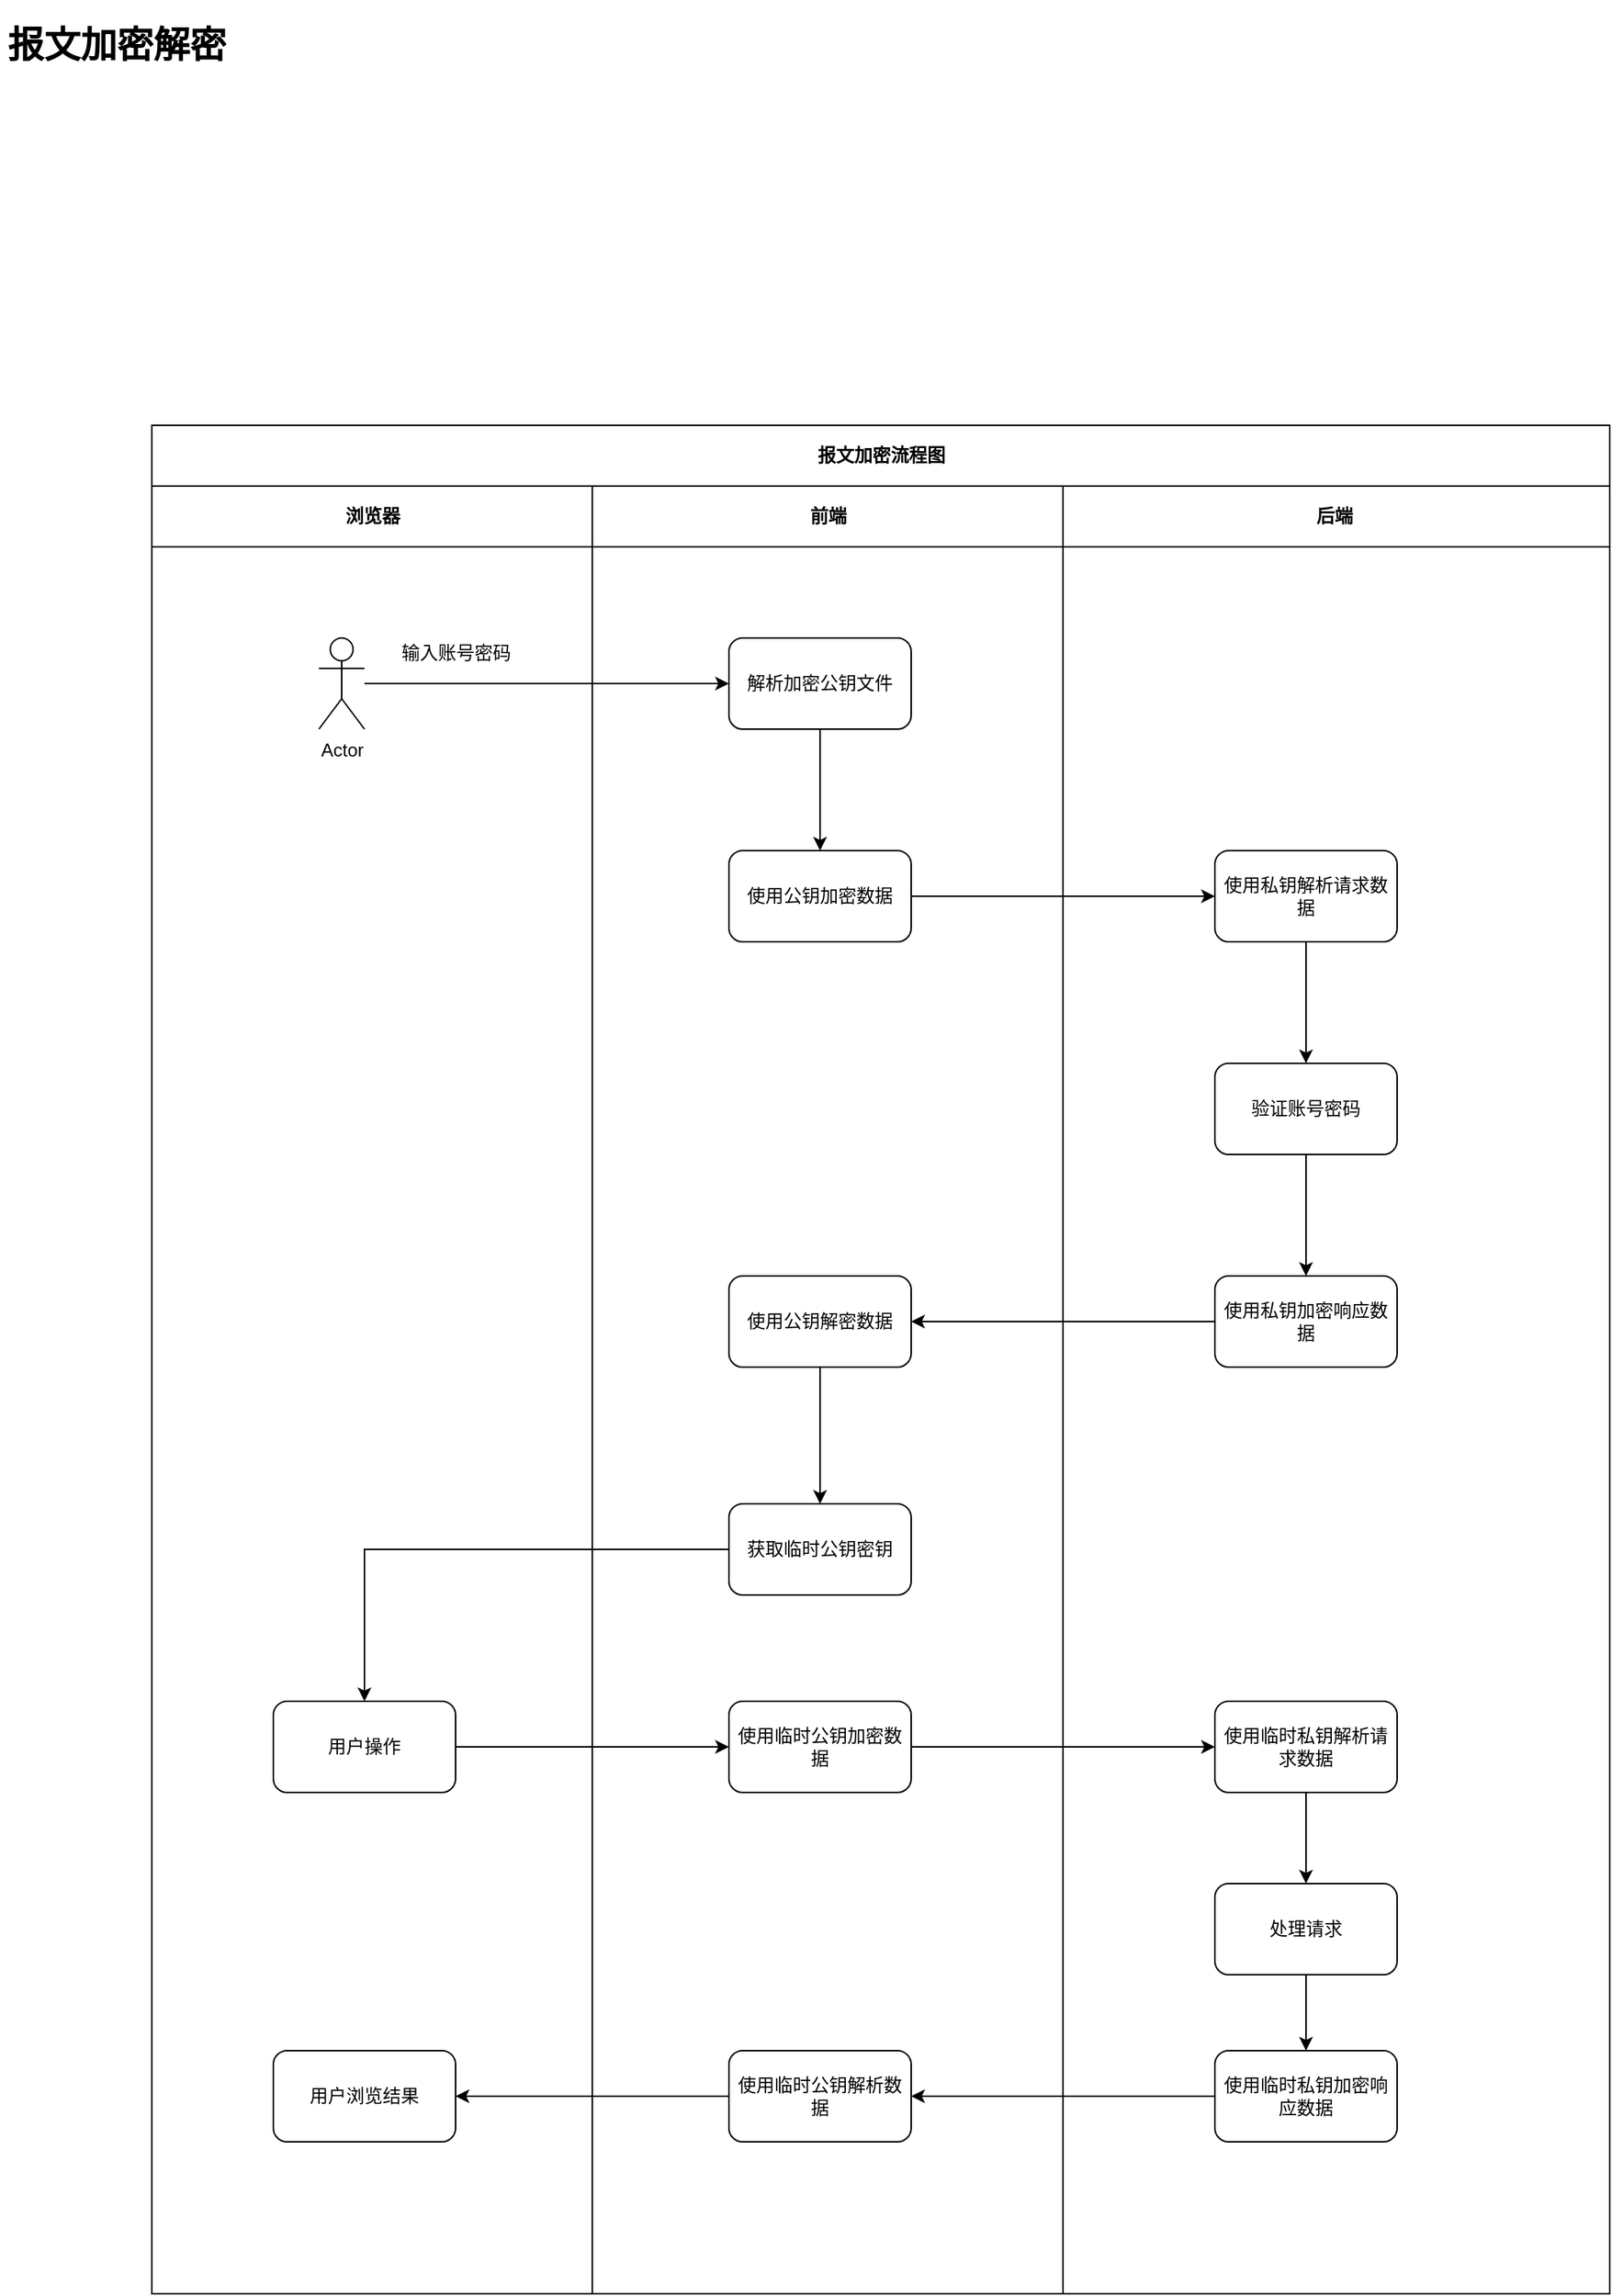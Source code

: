 <mxfile version="14.4.8" type="github">
  <diagram id="G2pgzEThAq-g6k-lU1-U" name="第 1 页">
    <mxGraphModel dx="782" dy="1121" grid="1" gridSize="10" guides="1" tooltips="1" connect="1" arrows="1" fold="1" page="1" pageScale="1" pageWidth="827" pageHeight="1169" math="0" shadow="0">
      <root>
        <mxCell id="0" />
        <mxCell id="1" parent="0" />
        <mxCell id="HrPkjfhQTcWogxiYHMGN-1" value="&lt;h1&gt;报文加密解密&lt;/h1&gt;" style="text;html=1;strokeColor=none;fillColor=none;spacing=5;spacingTop=-20;whiteSpace=wrap;overflow=hidden;rounded=0;" vertex="1" parent="1">
          <mxGeometry x="10" y="50" width="190" height="120" as="geometry" />
        </mxCell>
        <mxCell id="HrPkjfhQTcWogxiYHMGN-3" value="报文加密流程图" style="swimlane;html=1;childLayout=stackLayout;resizeParent=1;resizeParentMax=0;startSize=40;" vertex="1" parent="1">
          <mxGeometry x="110" y="320" width="960" height="1230" as="geometry" />
        </mxCell>
        <mxCell id="HrPkjfhQTcWogxiYHMGN-4" value="浏览器" style="swimlane;html=1;startSize=40;" vertex="1" parent="HrPkjfhQTcWogxiYHMGN-3">
          <mxGeometry y="40" width="290" height="1190" as="geometry" />
        </mxCell>
        <mxCell id="HrPkjfhQTcWogxiYHMGN-5" value="Actor" style="shape=umlActor;verticalLabelPosition=bottom;verticalAlign=top;html=1;outlineConnect=0;" vertex="1" parent="HrPkjfhQTcWogxiYHMGN-4">
          <mxGeometry x="110" y="100" width="30" height="60" as="geometry" />
        </mxCell>
        <mxCell id="HrPkjfhQTcWogxiYHMGN-6" value="用户操作" style="rounded=1;whiteSpace=wrap;html=1;" vertex="1" parent="HrPkjfhQTcWogxiYHMGN-4">
          <mxGeometry x="80" y="800" width="120" height="60" as="geometry" />
        </mxCell>
        <mxCell id="HrPkjfhQTcWogxiYHMGN-7" value="用户浏览结果" style="rounded=1;whiteSpace=wrap;html=1;" vertex="1" parent="HrPkjfhQTcWogxiYHMGN-4">
          <mxGeometry x="80" y="1030" width="120" height="60" as="geometry" />
        </mxCell>
        <mxCell id="HrPkjfhQTcWogxiYHMGN-8" value="前端" style="swimlane;html=1;startSize=40;" vertex="1" parent="HrPkjfhQTcWogxiYHMGN-3">
          <mxGeometry x="290" y="40" width="310" height="1190" as="geometry" />
        </mxCell>
        <mxCell id="HrPkjfhQTcWogxiYHMGN-9" style="edgeStyle=orthogonalEdgeStyle;rounded=0;orthogonalLoop=1;jettySize=auto;html=1;" edge="1" parent="HrPkjfhQTcWogxiYHMGN-8" source="HrPkjfhQTcWogxiYHMGN-10" target="HrPkjfhQTcWogxiYHMGN-11">
          <mxGeometry relative="1" as="geometry">
            <Array as="points">
              <mxPoint x="150" y="210" />
              <mxPoint x="150" y="210" />
            </Array>
          </mxGeometry>
        </mxCell>
        <mxCell id="HrPkjfhQTcWogxiYHMGN-10" value="解析加密公钥文件" style="rounded=1;whiteSpace=wrap;html=1;" vertex="1" parent="HrPkjfhQTcWogxiYHMGN-8">
          <mxGeometry x="90" y="100" width="120" height="60" as="geometry" />
        </mxCell>
        <mxCell id="HrPkjfhQTcWogxiYHMGN-11" value="使用公钥加密数据" style="rounded=1;whiteSpace=wrap;html=1;" vertex="1" parent="HrPkjfhQTcWogxiYHMGN-8">
          <mxGeometry x="90" y="240" width="120" height="60" as="geometry" />
        </mxCell>
        <mxCell id="HrPkjfhQTcWogxiYHMGN-12" style="edgeStyle=orthogonalEdgeStyle;rounded=0;orthogonalLoop=1;jettySize=auto;html=1;" edge="1" parent="HrPkjfhQTcWogxiYHMGN-8" source="HrPkjfhQTcWogxiYHMGN-13" target="HrPkjfhQTcWogxiYHMGN-14">
          <mxGeometry relative="1" as="geometry" />
        </mxCell>
        <mxCell id="HrPkjfhQTcWogxiYHMGN-13" value="使用公钥解密数据" style="rounded=1;whiteSpace=wrap;html=1;" vertex="1" parent="HrPkjfhQTcWogxiYHMGN-8">
          <mxGeometry x="90" y="520" width="120" height="60" as="geometry" />
        </mxCell>
        <mxCell id="HrPkjfhQTcWogxiYHMGN-14" value="获取临时公钥密钥" style="rounded=1;whiteSpace=wrap;html=1;" vertex="1" parent="HrPkjfhQTcWogxiYHMGN-8">
          <mxGeometry x="90" y="670" width="120" height="60" as="geometry" />
        </mxCell>
        <mxCell id="HrPkjfhQTcWogxiYHMGN-15" value="使用临时公钥加密数据" style="rounded=1;whiteSpace=wrap;html=1;" vertex="1" parent="HrPkjfhQTcWogxiYHMGN-8">
          <mxGeometry x="90" y="800" width="120" height="60" as="geometry" />
        </mxCell>
        <mxCell id="HrPkjfhQTcWogxiYHMGN-16" value="使用临时公钥解析数据" style="rounded=1;whiteSpace=wrap;html=1;" vertex="1" parent="HrPkjfhQTcWogxiYHMGN-8">
          <mxGeometry x="90" y="1030" width="120" height="60" as="geometry" />
        </mxCell>
        <mxCell id="HrPkjfhQTcWogxiYHMGN-17" value="后端&amp;nbsp;" style="swimlane;html=1;startSize=40;" vertex="1" parent="HrPkjfhQTcWogxiYHMGN-3">
          <mxGeometry x="600" y="40" width="360" height="1190" as="geometry" />
        </mxCell>
        <mxCell id="HrPkjfhQTcWogxiYHMGN-18" style="edgeStyle=orthogonalEdgeStyle;rounded=0;orthogonalLoop=1;jettySize=auto;html=1;" edge="1" parent="HrPkjfhQTcWogxiYHMGN-17" source="HrPkjfhQTcWogxiYHMGN-19" target="HrPkjfhQTcWogxiYHMGN-21">
          <mxGeometry relative="1" as="geometry" />
        </mxCell>
        <mxCell id="HrPkjfhQTcWogxiYHMGN-19" value="使用私钥解析请求数据" style="rounded=1;whiteSpace=wrap;html=1;" vertex="1" parent="HrPkjfhQTcWogxiYHMGN-17">
          <mxGeometry x="100" y="240" width="120" height="60" as="geometry" />
        </mxCell>
        <mxCell id="HrPkjfhQTcWogxiYHMGN-20" style="edgeStyle=orthogonalEdgeStyle;rounded=0;orthogonalLoop=1;jettySize=auto;html=1;" edge="1" parent="HrPkjfhQTcWogxiYHMGN-17" source="HrPkjfhQTcWogxiYHMGN-21" target="HrPkjfhQTcWogxiYHMGN-22">
          <mxGeometry relative="1" as="geometry" />
        </mxCell>
        <mxCell id="HrPkjfhQTcWogxiYHMGN-21" value="验证账号密码" style="rounded=1;whiteSpace=wrap;html=1;" vertex="1" parent="HrPkjfhQTcWogxiYHMGN-17">
          <mxGeometry x="100" y="380" width="120" height="60" as="geometry" />
        </mxCell>
        <mxCell id="HrPkjfhQTcWogxiYHMGN-22" value="使用私钥加密响应数据" style="rounded=1;whiteSpace=wrap;html=1;" vertex="1" parent="HrPkjfhQTcWogxiYHMGN-17">
          <mxGeometry x="100" y="520" width="120" height="60" as="geometry" />
        </mxCell>
        <mxCell id="HrPkjfhQTcWogxiYHMGN-23" style="edgeStyle=orthogonalEdgeStyle;rounded=0;orthogonalLoop=1;jettySize=auto;html=1;" edge="1" parent="HrPkjfhQTcWogxiYHMGN-17" source="HrPkjfhQTcWogxiYHMGN-24" target="HrPkjfhQTcWogxiYHMGN-26">
          <mxGeometry relative="1" as="geometry" />
        </mxCell>
        <mxCell id="HrPkjfhQTcWogxiYHMGN-24" value="使用临时私钥解析请求数据" style="rounded=1;whiteSpace=wrap;html=1;" vertex="1" parent="HrPkjfhQTcWogxiYHMGN-17">
          <mxGeometry x="100" y="800" width="120" height="60" as="geometry" />
        </mxCell>
        <mxCell id="HrPkjfhQTcWogxiYHMGN-25" style="edgeStyle=orthogonalEdgeStyle;rounded=0;orthogonalLoop=1;jettySize=auto;html=1;" edge="1" parent="HrPkjfhQTcWogxiYHMGN-17" source="HrPkjfhQTcWogxiYHMGN-26" target="HrPkjfhQTcWogxiYHMGN-27">
          <mxGeometry relative="1" as="geometry" />
        </mxCell>
        <mxCell id="HrPkjfhQTcWogxiYHMGN-26" value="处理请求" style="rounded=1;whiteSpace=wrap;html=1;" vertex="1" parent="HrPkjfhQTcWogxiYHMGN-17">
          <mxGeometry x="100" y="920" width="120" height="60" as="geometry" />
        </mxCell>
        <mxCell id="HrPkjfhQTcWogxiYHMGN-27" value="使用临时私钥加密响应数据" style="rounded=1;whiteSpace=wrap;html=1;" vertex="1" parent="HrPkjfhQTcWogxiYHMGN-17">
          <mxGeometry x="100" y="1030" width="120" height="60" as="geometry" />
        </mxCell>
        <mxCell id="HrPkjfhQTcWogxiYHMGN-28" style="edgeStyle=orthogonalEdgeStyle;rounded=0;orthogonalLoop=1;jettySize=auto;html=1;entryX=0;entryY=0.5;entryDx=0;entryDy=0;" edge="1" parent="HrPkjfhQTcWogxiYHMGN-3" source="HrPkjfhQTcWogxiYHMGN-5" target="HrPkjfhQTcWogxiYHMGN-10">
          <mxGeometry relative="1" as="geometry" />
        </mxCell>
        <mxCell id="HrPkjfhQTcWogxiYHMGN-29" style="edgeStyle=orthogonalEdgeStyle;rounded=0;orthogonalLoop=1;jettySize=auto;html=1;" edge="1" parent="HrPkjfhQTcWogxiYHMGN-3" source="HrPkjfhQTcWogxiYHMGN-11" target="HrPkjfhQTcWogxiYHMGN-19">
          <mxGeometry relative="1" as="geometry" />
        </mxCell>
        <mxCell id="HrPkjfhQTcWogxiYHMGN-30" style="edgeStyle=orthogonalEdgeStyle;rounded=0;orthogonalLoop=1;jettySize=auto;html=1;" edge="1" parent="HrPkjfhQTcWogxiYHMGN-3" source="HrPkjfhQTcWogxiYHMGN-22" target="HrPkjfhQTcWogxiYHMGN-13">
          <mxGeometry relative="1" as="geometry" />
        </mxCell>
        <mxCell id="HrPkjfhQTcWogxiYHMGN-31" style="edgeStyle=orthogonalEdgeStyle;rounded=0;orthogonalLoop=1;jettySize=auto;html=1;" edge="1" parent="HrPkjfhQTcWogxiYHMGN-3" source="HrPkjfhQTcWogxiYHMGN-15" target="HrPkjfhQTcWogxiYHMGN-24">
          <mxGeometry relative="1" as="geometry" />
        </mxCell>
        <mxCell id="HrPkjfhQTcWogxiYHMGN-32" style="edgeStyle=orthogonalEdgeStyle;rounded=0;orthogonalLoop=1;jettySize=auto;html=1;" edge="1" parent="HrPkjfhQTcWogxiYHMGN-3" source="HrPkjfhQTcWogxiYHMGN-27" target="HrPkjfhQTcWogxiYHMGN-16">
          <mxGeometry relative="1" as="geometry" />
        </mxCell>
        <mxCell id="HrPkjfhQTcWogxiYHMGN-33" style="edgeStyle=orthogonalEdgeStyle;rounded=0;orthogonalLoop=1;jettySize=auto;html=1;" edge="1" parent="HrPkjfhQTcWogxiYHMGN-3" source="HrPkjfhQTcWogxiYHMGN-6" target="HrPkjfhQTcWogxiYHMGN-15">
          <mxGeometry relative="1" as="geometry" />
        </mxCell>
        <mxCell id="HrPkjfhQTcWogxiYHMGN-34" style="edgeStyle=orthogonalEdgeStyle;rounded=0;orthogonalLoop=1;jettySize=auto;html=1;" edge="1" parent="HrPkjfhQTcWogxiYHMGN-3" source="HrPkjfhQTcWogxiYHMGN-16" target="HrPkjfhQTcWogxiYHMGN-7">
          <mxGeometry relative="1" as="geometry" />
        </mxCell>
        <mxCell id="HrPkjfhQTcWogxiYHMGN-35" style="edgeStyle=orthogonalEdgeStyle;rounded=0;orthogonalLoop=1;jettySize=auto;html=1;entryX=0.5;entryY=0;entryDx=0;entryDy=0;" edge="1" parent="HrPkjfhQTcWogxiYHMGN-3" source="HrPkjfhQTcWogxiYHMGN-14" target="HrPkjfhQTcWogxiYHMGN-6">
          <mxGeometry relative="1" as="geometry">
            <mxPoint x="140" y="800" as="targetPoint" />
          </mxGeometry>
        </mxCell>
        <mxCell id="HrPkjfhQTcWogxiYHMGN-36" value="输入账号密码" style="text;html=1;align=center;verticalAlign=middle;resizable=0;points=[];autosize=1;" vertex="1" parent="1">
          <mxGeometry x="265" y="460" width="90" height="20" as="geometry" />
        </mxCell>
      </root>
    </mxGraphModel>
  </diagram>
</mxfile>
